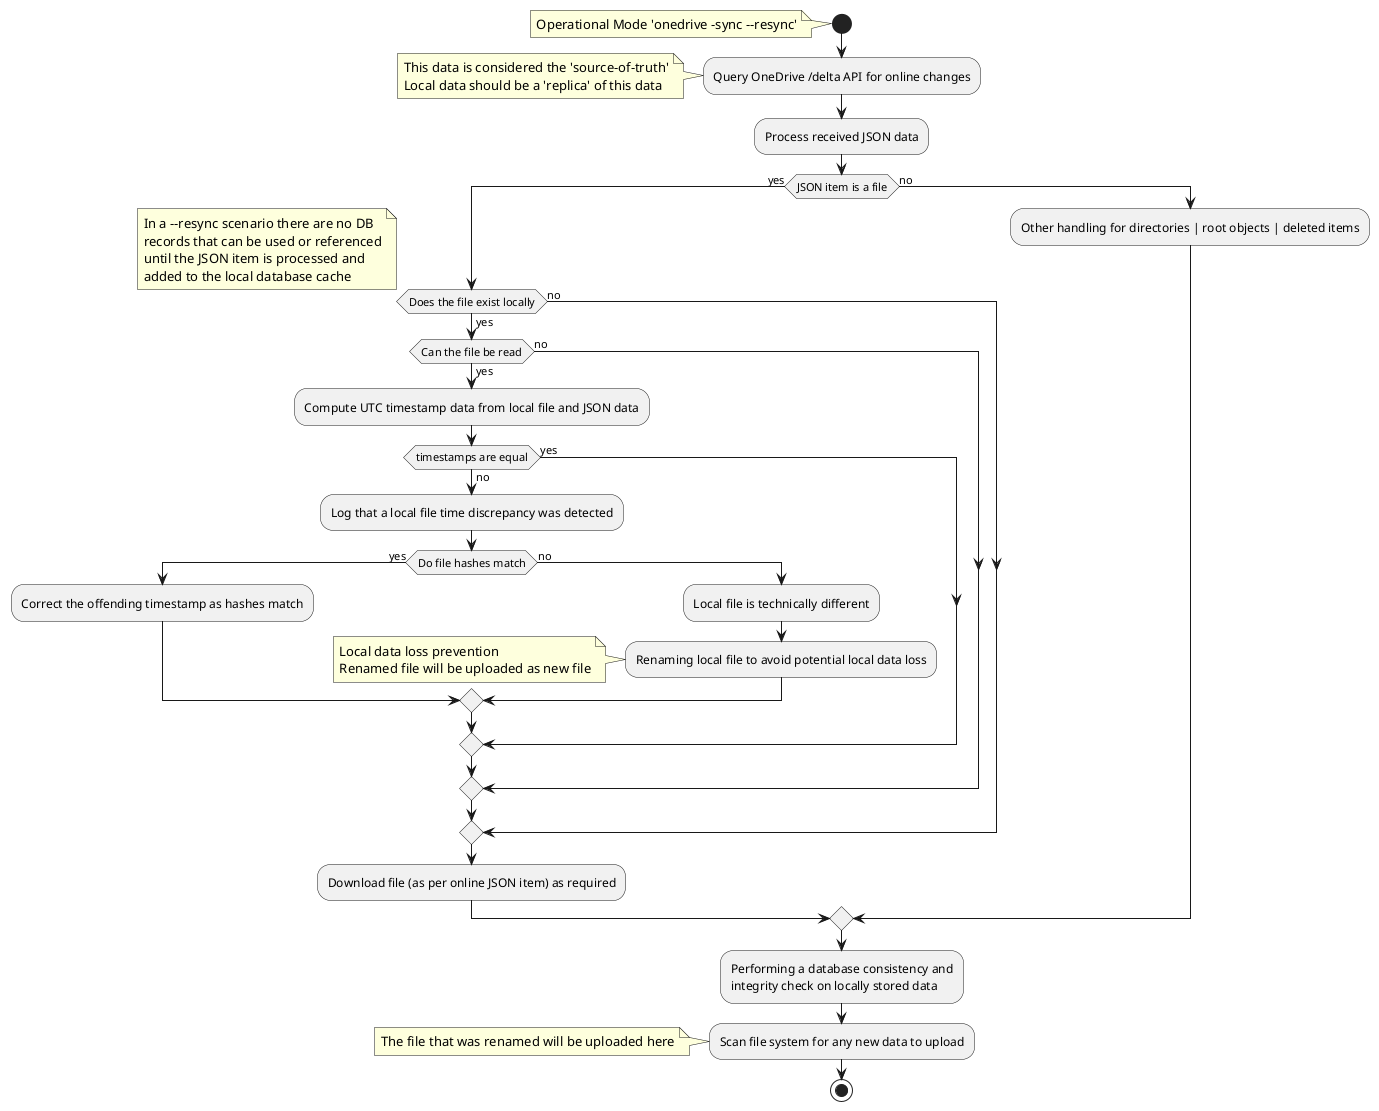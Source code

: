 @startuml
start
note left: Operational Mode 'onedrive -sync --resync'
:Query OneDrive /delta API for online changes;
note left: This data is considered the 'source-of-truth'\nLocal data should be a 'replica' of this data
:Process received JSON data;
if (JSON item is a file) then (yes)
  if (Does the file exist locally) then (yes)
    note left: In a --resync scenario there are no DB\nrecords that can be used or referenced\nuntil the JSON item is processed and\nadded to the local database cache
    if (Can the file be read) then (yes)
      :Compute UTC timestamp data from local file and JSON data;
      if (timestamps are equal) then (yes)
      else (no)
        :Log that a local file time discrepancy was detected;
        if (Do file hashes match) then (yes)
          :Correct the offending timestamp as hashes match;
        else (no)
          :Local file is technically different;
          :Renaming local file to avoid potential local data loss;
          note left: Local data loss prevention\nRenamed file will be uploaded as new file
        endif
      endif
    else (no)
    endif
  else (no)
  endif
:Download file (as per online JSON item) as required;
else (no)
  :Other handling for directories | root objects | deleted items;
endif
:Performing a database consistency and\nintegrity check on locally stored data;
:Scan file system for any new data to upload;
note left: The file that was renamed will be uploaded here
stop
@enduml